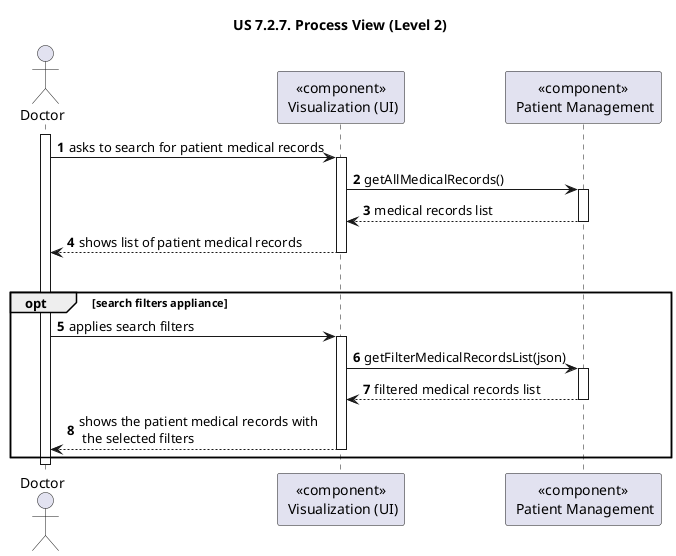 @startuml
'https://plantuml.com/sequence-diagram

title "US 7.2.7. Process View (Level 2)"

autonumber
actor Doctor as DOC
participant "<<component>>\n Visualization (UI)" as UI
participant "<<component>>\n Patient Management" as BACK

activate DOC
DOC-> UI : asks to search for patient medical records
activate UI

UI -> BACK : getAllMedicalRecords()
activate BACK

BACK --> UI : medical records list
deactivate BACK

DOC <-- UI : shows list of patient medical records
deactivate UI
|||

opt search filters appliance
    DOC-> UI : applies search filters
    activate UI

        UI -> BACK : getFilterMedicalRecordsList(json)
        activate BACK

        BACK --> UI : filtered medical records list
        deactivate BACK

    DOC <-- UI : shows the patient medical records with\n the selected filters
    deactivate UI
end opt

deactivate DOC

@enduml